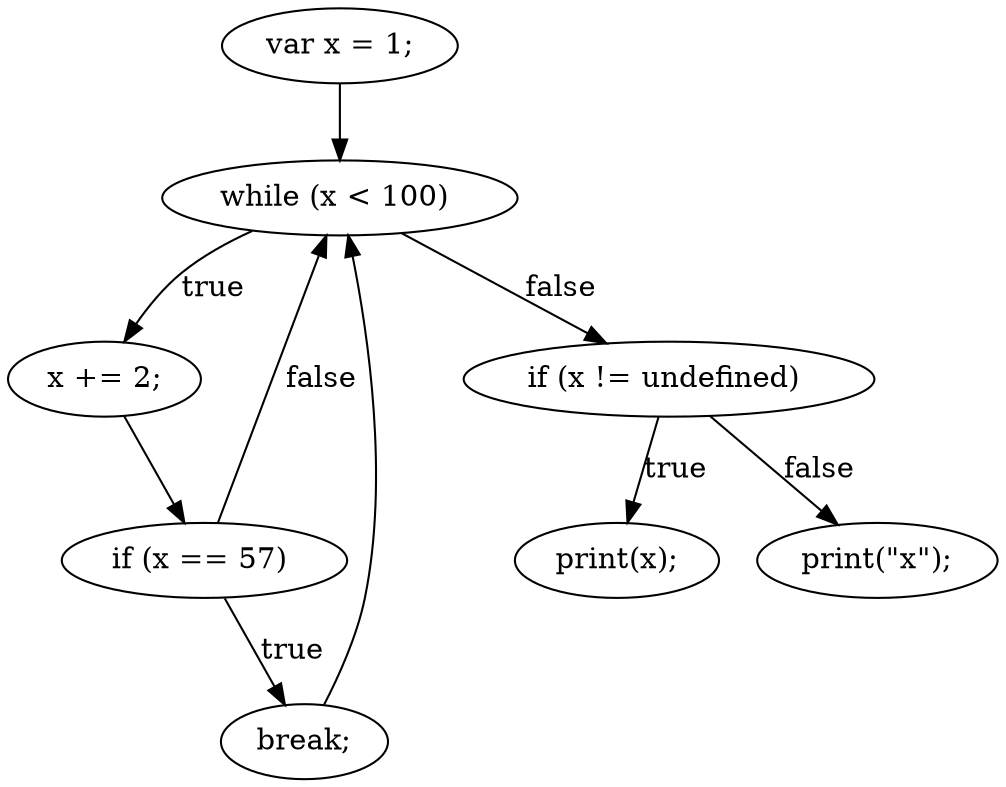digraph {
"0" [label="while (x < 100) "] 
"1" [label="x += 2;\n"] 
"2" [label="print(x);\n"] 
"3" [label="if (x != undefined) "] 
"4" [label="print(\"x\");\n"] 
"5" [label="var x = 1;\n"] 
"6" [label="if (x == 57) "] 
"7" [label="break;\n"] 
"0" -> "3" [label="false"] 
"0" -> "1" [label="true"] 
"1" -> "6" [label=""] 
"3" -> "2" [label="true"] 
"3" -> "4" [label="false"] 
"5" -> "0" [label=""] 
"6" -> "7" [label="true"] 
"6" -> "0" [label="false"] 
"7" -> "0" [label=""] 
}
